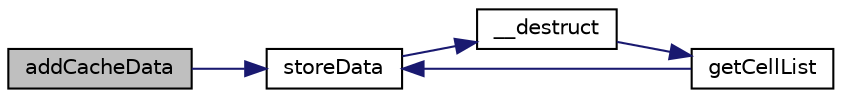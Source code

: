 digraph "addCacheData"
{
  edge [fontname="Helvetica",fontsize="10",labelfontname="Helvetica",labelfontsize="10"];
  node [fontname="Helvetica",fontsize="10",shape=record];
  rankdir="LR";
  Node13 [label="addCacheData",height=0.2,width=0.4,color="black", fillcolor="grey75", style="filled", fontcolor="black"];
  Node13 -> Node14 [color="midnightblue",fontsize="10",style="solid",fontname="Helvetica"];
  Node14 [label="storeData",height=0.2,width=0.4,color="black", fillcolor="white", style="filled",URL="$class_p_h_p_excel___cached_object_storage___a_p_c.html#ac259c2f1dc99ef6e4a7c8b9d39187e0f"];
  Node14 -> Node15 [color="midnightblue",fontsize="10",style="solid",fontname="Helvetica"];
  Node15 [label="__destruct",height=0.2,width=0.4,color="black", fillcolor="white", style="filled",URL="$class_p_h_p_excel___cached_object_storage___a_p_c.html#a421831a265621325e1fdd19aace0c758"];
  Node15 -> Node16 [color="midnightblue",fontsize="10",style="solid",fontname="Helvetica"];
  Node16 [label="getCellList",height=0.2,width=0.4,color="black", fillcolor="white", style="filled",URL="$class_p_h_p_excel___cached_object_storage___a_p_c.html#adebf78f21c01b7615cfdcaf2821120f5"];
  Node16 -> Node14 [color="midnightblue",fontsize="10",style="solid",fontname="Helvetica"];
}
